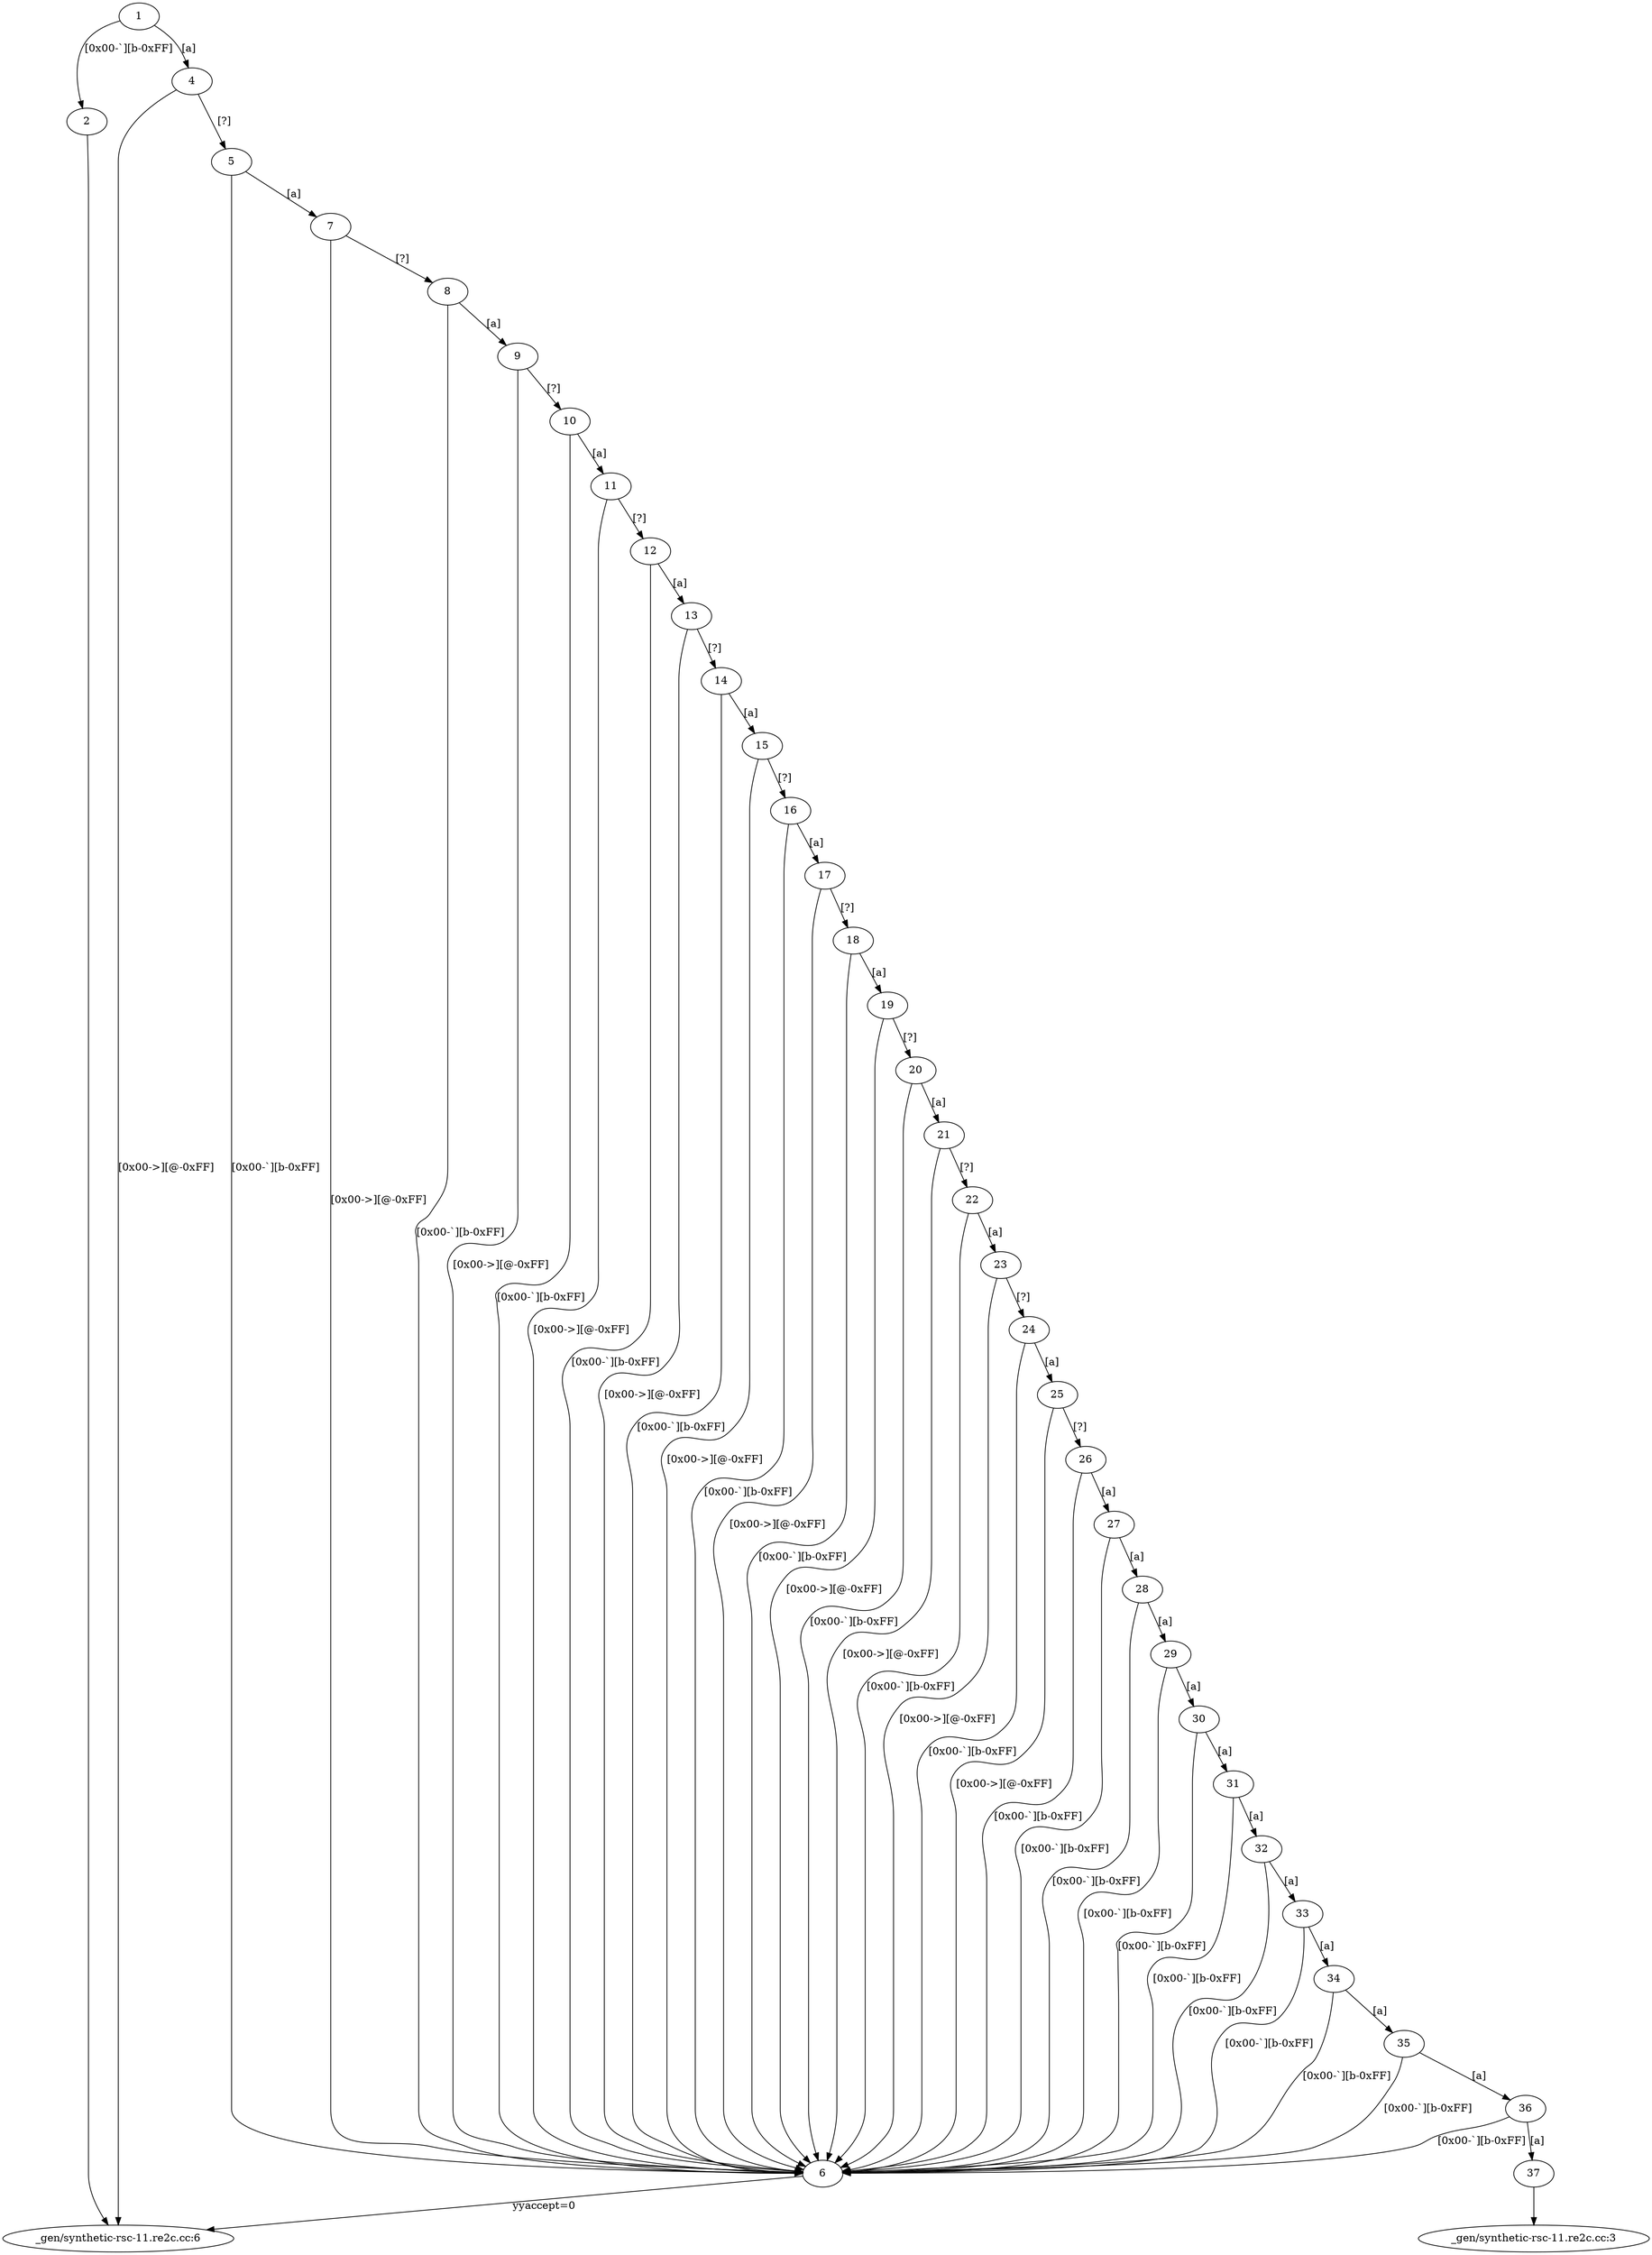 /* Generated by re2c 3.0 on Wed Dec  6 19:24:38 2023 */
digraph re2c {
1 -> 2 [label="[0x00-`][b-0xFF]"]
1 -> 4 [label="[a]"]
2 -> 3
3 [label="_gen/synthetic-rsc-11.re2c.cc:6"]
4 -> 3 [label="[0x00->][@-0xFF]"]
4 -> 5 [label="[?]"]
5 -> 6 [label="[0x00-`][b-0xFF]"]
5 -> 7 [label="[a]"]
6 -> 3 [label="yyaccept=0"]
7 -> 6 [label="[0x00->][@-0xFF]"]
7 -> 8 [label="[?]"]
8 -> 6 [label="[0x00-`][b-0xFF]"]
8 -> 9 [label="[a]"]
9 -> 6 [label="[0x00->][@-0xFF]"]
9 -> 10 [label="[?]"]
10 -> 6 [label="[0x00-`][b-0xFF]"]
10 -> 11 [label="[a]"]
11 -> 6 [label="[0x00->][@-0xFF]"]
11 -> 12 [label="[?]"]
12 -> 6 [label="[0x00-`][b-0xFF]"]
12 -> 13 [label="[a]"]
13 -> 6 [label="[0x00->][@-0xFF]"]
13 -> 14 [label="[?]"]
14 -> 6 [label="[0x00-`][b-0xFF]"]
14 -> 15 [label="[a]"]
15 -> 6 [label="[0x00->][@-0xFF]"]
15 -> 16 [label="[?]"]
16 -> 6 [label="[0x00-`][b-0xFF]"]
16 -> 17 [label="[a]"]
17 -> 6 [label="[0x00->][@-0xFF]"]
17 -> 18 [label="[?]"]
18 -> 6 [label="[0x00-`][b-0xFF]"]
18 -> 19 [label="[a]"]
19 -> 6 [label="[0x00->][@-0xFF]"]
19 -> 20 [label="[?]"]
20 -> 6 [label="[0x00-`][b-0xFF]"]
20 -> 21 [label="[a]"]
21 -> 6 [label="[0x00->][@-0xFF]"]
21 -> 22 [label="[?]"]
22 -> 6 [label="[0x00-`][b-0xFF]"]
22 -> 23 [label="[a]"]
23 -> 6 [label="[0x00->][@-0xFF]"]
23 -> 24 [label="[?]"]
24 -> 6 [label="[0x00-`][b-0xFF]"]
24 -> 25 [label="[a]"]
25 -> 6 [label="[0x00->][@-0xFF]"]
25 -> 26 [label="[?]"]
26 -> 6 [label="[0x00-`][b-0xFF]"]
26 -> 27 [label="[a]"]
27 -> 6 [label="[0x00-`][b-0xFF]"]
27 -> 28 [label="[a]"]
28 -> 6 [label="[0x00-`][b-0xFF]"]
28 -> 29 [label="[a]"]
29 -> 6 [label="[0x00-`][b-0xFF]"]
29 -> 30 [label="[a]"]
30 -> 6 [label="[0x00-`][b-0xFF]"]
30 -> 31 [label="[a]"]
31 -> 6 [label="[0x00-`][b-0xFF]"]
31 -> 32 [label="[a]"]
32 -> 6 [label="[0x00-`][b-0xFF]"]
32 -> 33 [label="[a]"]
33 -> 6 [label="[0x00-`][b-0xFF]"]
33 -> 34 [label="[a]"]
34 -> 6 [label="[0x00-`][b-0xFF]"]
34 -> 35 [label="[a]"]
35 -> 6 [label="[0x00-`][b-0xFF]"]
35 -> 36 [label="[a]"]
36 -> 6 [label="[0x00-`][b-0xFF]"]
36 -> 37 [label="[a]"]
37 -> 38
38 [label="_gen/synthetic-rsc-11.re2c.cc:3"]
}
